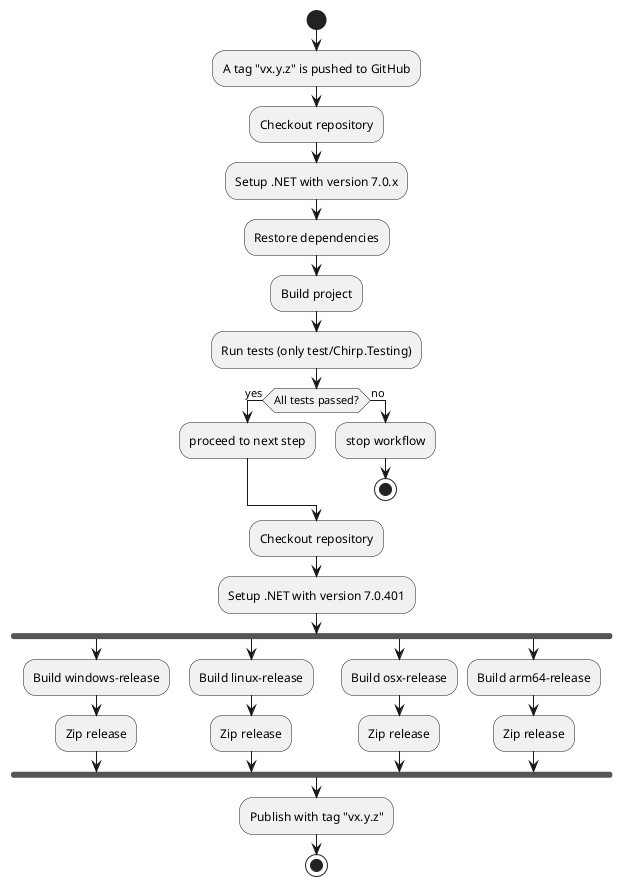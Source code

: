 @startuml Autorelease
start
:A tag "vx.y.z" is pushed to GitHub;
:Checkout repository;
:Setup .NET with version 7.0.x;
:Restore dependencies;
:Build project;
:Run tests (only test/Chirp.Testing);

if (All tests passed?) then (yes)
	:proceed to next step;
else (no)
	:stop workflow;
	stop
endif

:Checkout repository;
:Setup .NET with version 7.0.401;
fork
	:Build windows-release;
	:Zip release;
fork again
	:Build linux-release;
	:Zip release;
	fork again
	:Build osx-release;
	:Zip release;
	fork again
	:Build arm64-release;
	:Zip release;
end fork
:Publish with tag "vx.y.z";

stop
@enduml

